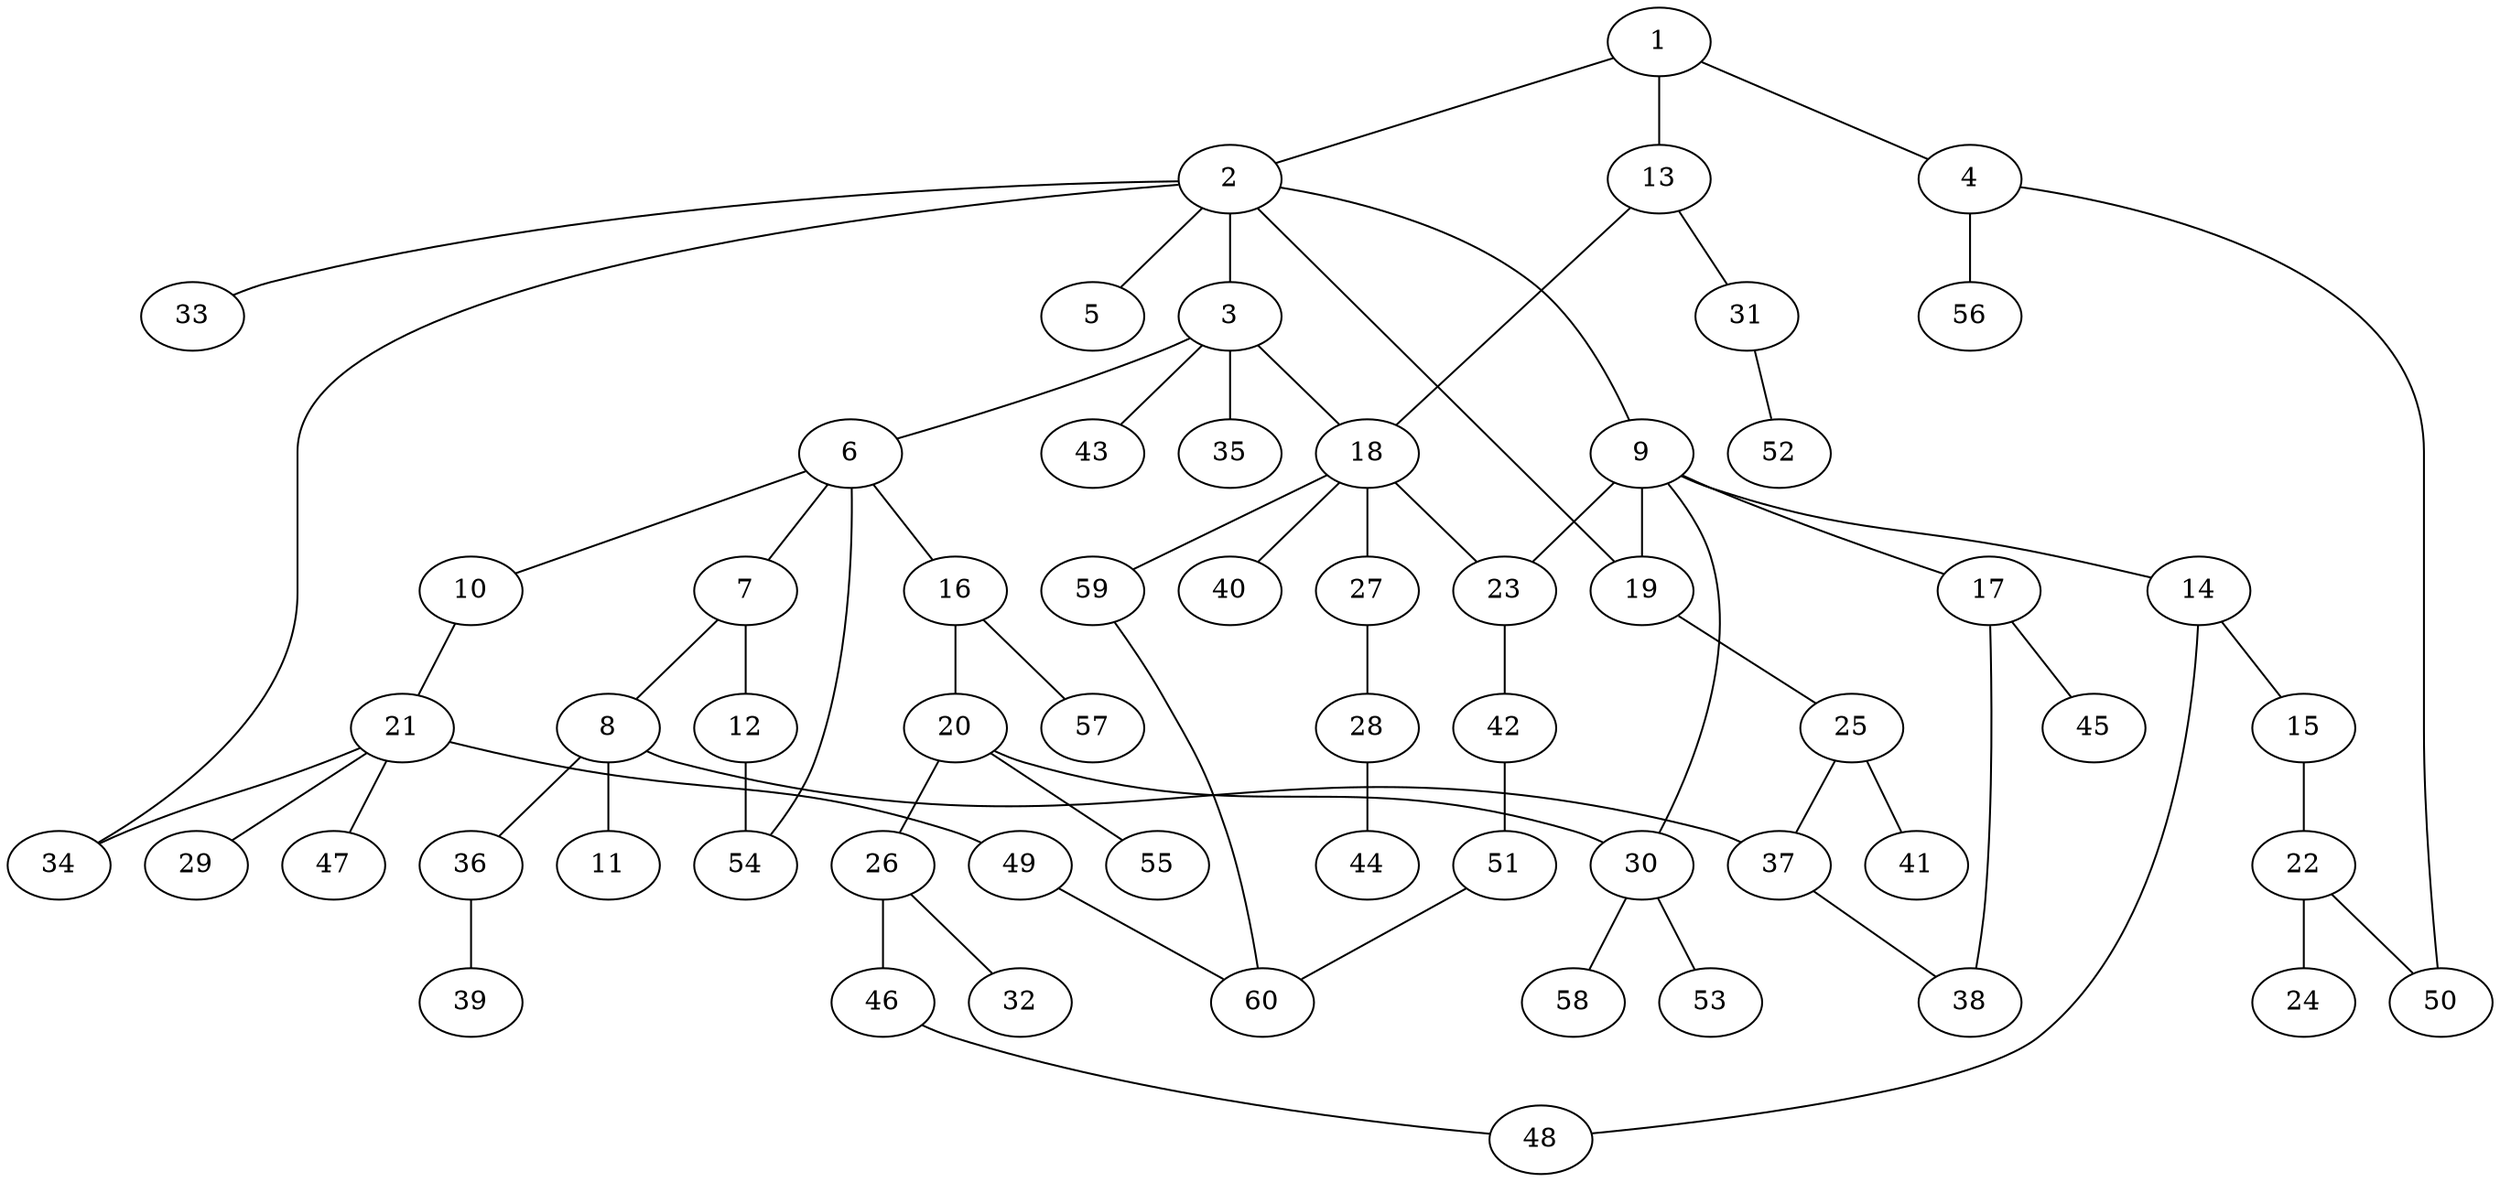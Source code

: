 graph graphname {1--2
1--4
1--13
2--3
2--5
2--9
2--19
2--33
2--34
3--6
3--18
3--35
3--43
4--50
4--56
6--7
6--10
6--16
6--54
7--8
7--12
8--11
8--36
8--37
9--14
9--17
9--19
9--23
9--30
10--21
12--54
13--18
13--31
14--15
14--48
15--22
16--20
16--57
17--38
17--45
18--23
18--27
18--40
18--59
19--25
20--26
20--30
20--55
21--29
21--34
21--47
21--49
22--24
22--50
23--42
25--37
25--41
26--32
26--46
27--28
28--44
30--53
30--58
31--52
36--39
37--38
42--51
46--48
49--60
51--60
59--60
}